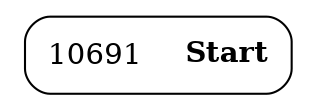 digraph ast {
node [shape=none];
10691 [label=<<TABLE border='1' cellspacing='0' cellpadding='10' style='rounded' ><TR><TD border='0'>10691</TD><TD border='0'><B>Start</B></TD></TR></TABLE>>];
}

